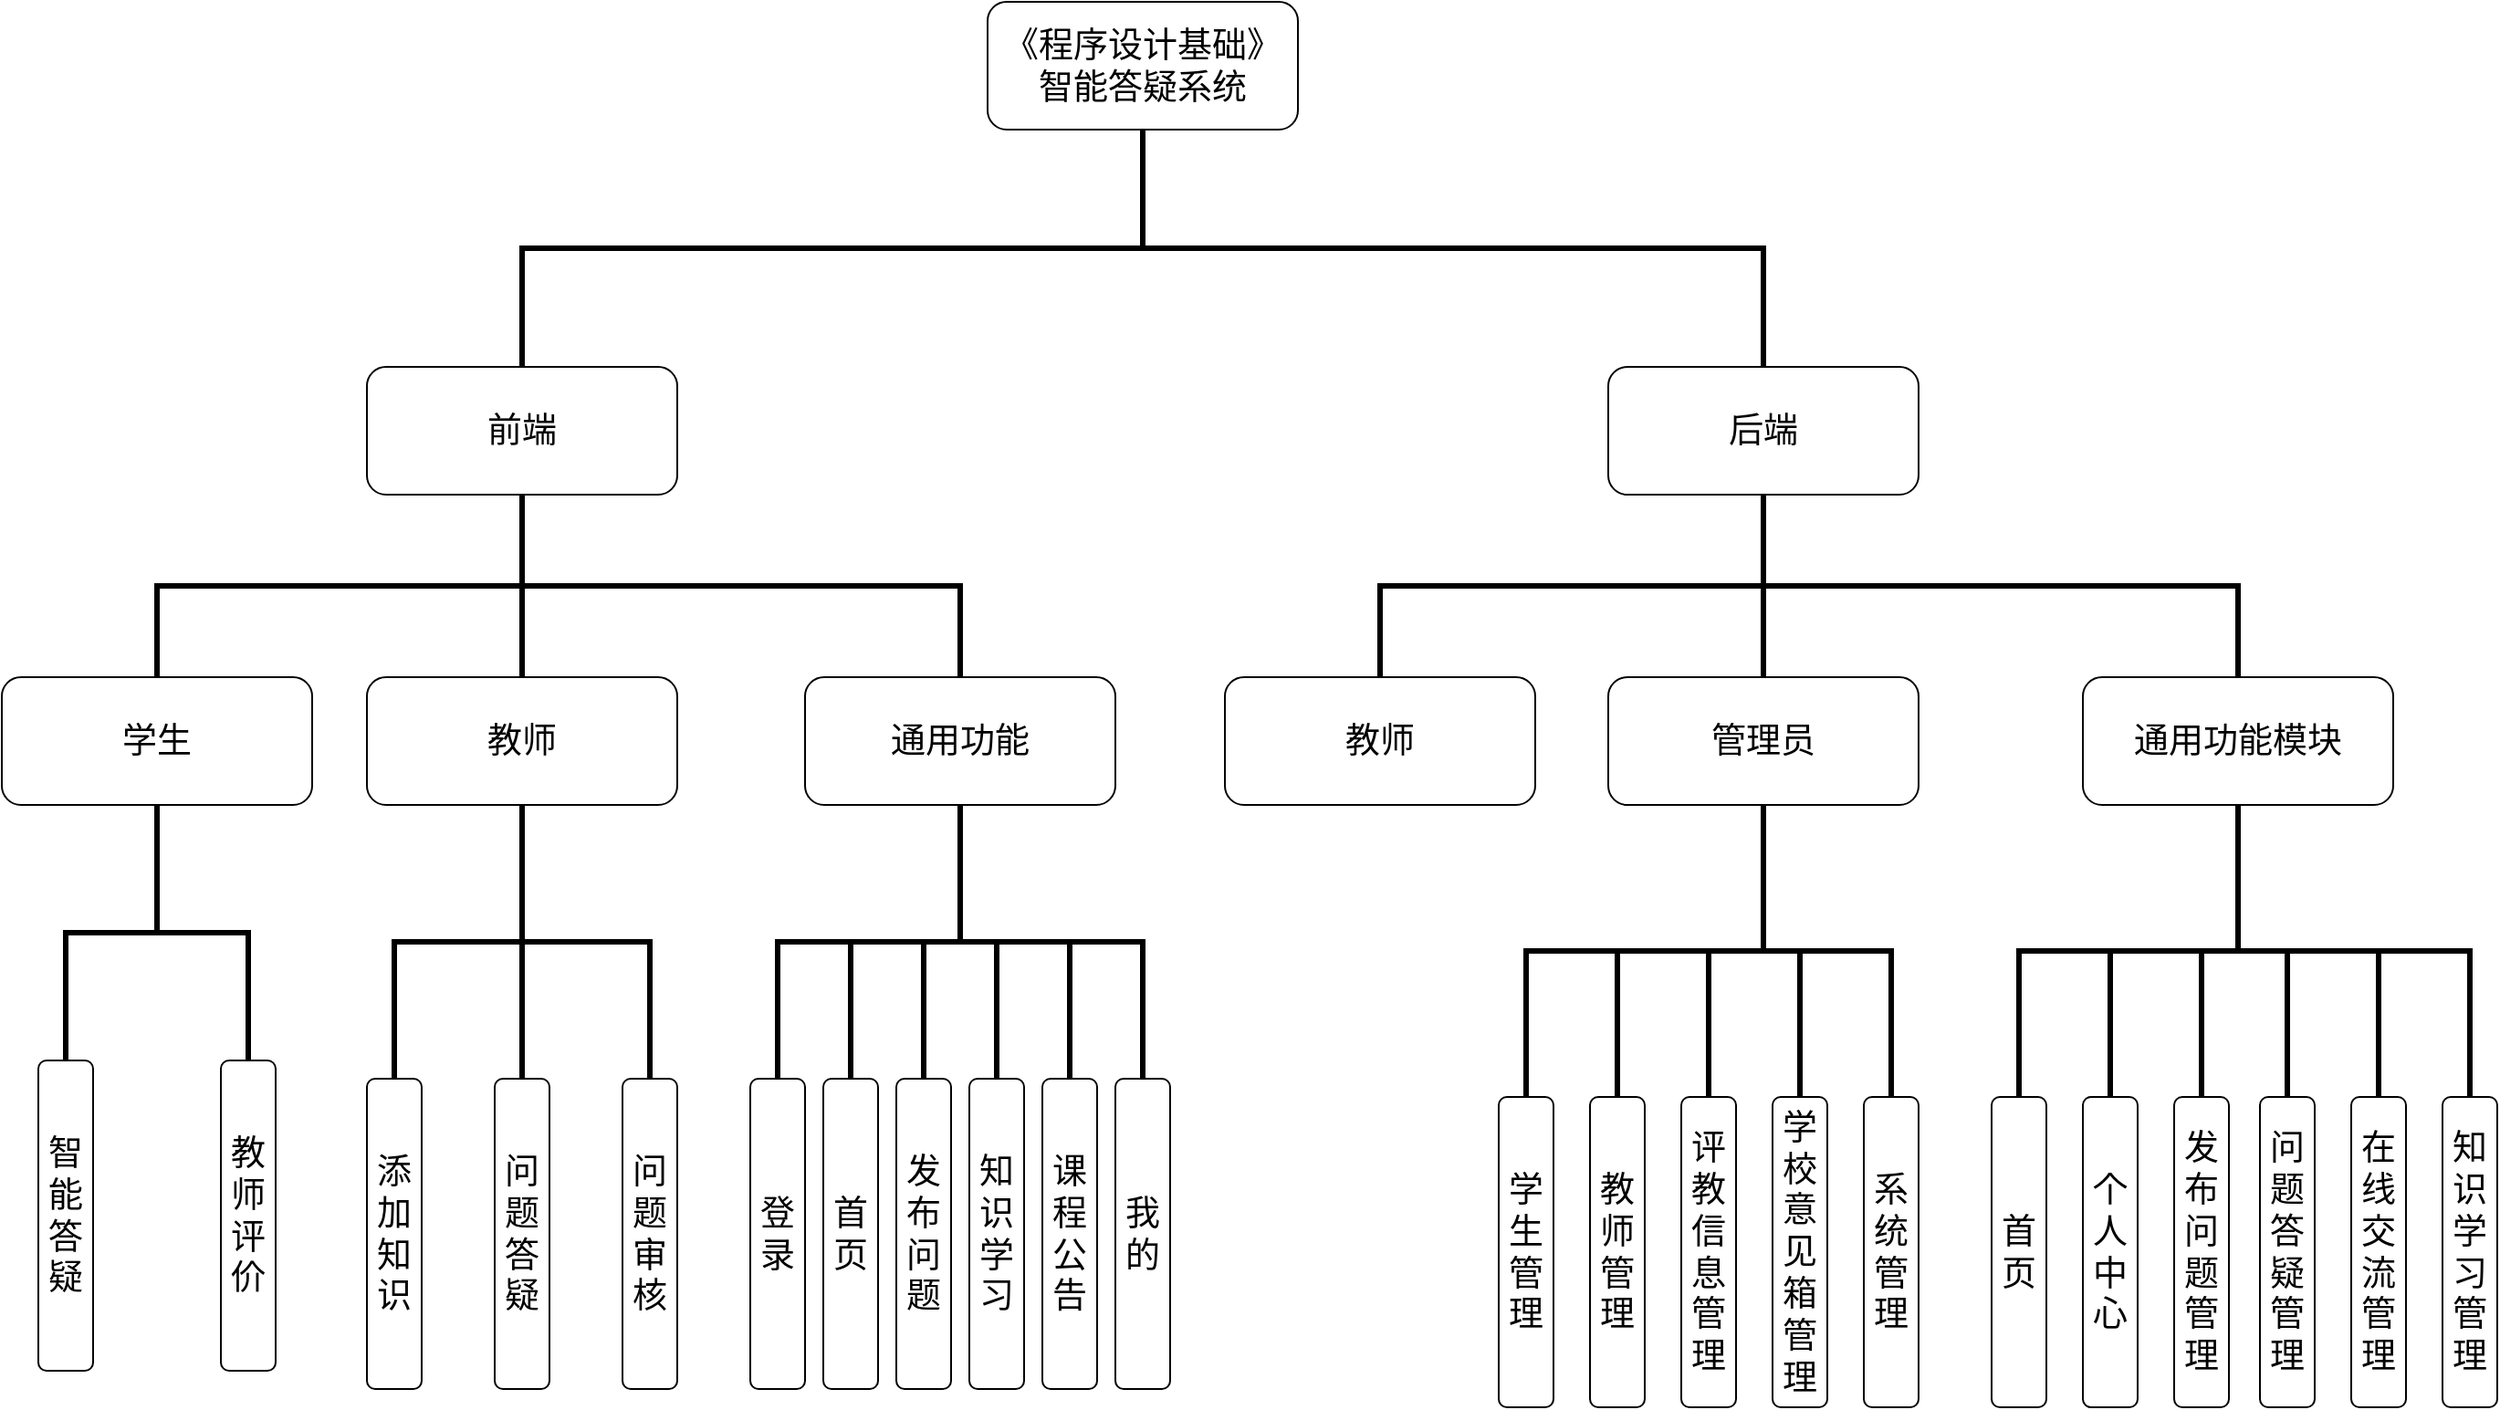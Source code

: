 <mxfile version="21.3.0" type="github">
  <diagram name="第 1 页" id="jqJrd9Sck8A6dQ75Ne0t">
    <mxGraphModel dx="2500" dy="2087" grid="1" gridSize="10" guides="1" tooltips="1" connect="1" arrows="1" fold="1" page="1" pageScale="1" pageWidth="827" pageHeight="1169" math="0" shadow="0">
      <root>
        <mxCell id="0" />
        <mxCell id="1" parent="0" />
        <mxCell id="ayN-ifdYic-fvMNJGLhU-4" style="edgeStyle=orthogonalEdgeStyle;rounded=0;orthogonalLoop=1;jettySize=auto;html=1;exitX=0.5;exitY=1;exitDx=0;exitDy=0;entryX=0.5;entryY=0;entryDx=0;entryDy=0;endArrow=none;endFill=0;strokeWidth=3;" parent="1" source="ayN-ifdYic-fvMNJGLhU-1" target="ayN-ifdYic-fvMNJGLhU-2" edge="1">
          <mxGeometry relative="1" as="geometry" />
        </mxCell>
        <mxCell id="ayN-ifdYic-fvMNJGLhU-5" style="edgeStyle=orthogonalEdgeStyle;shape=connector;rounded=0;orthogonalLoop=1;jettySize=auto;html=1;exitX=0.5;exitY=1;exitDx=0;exitDy=0;entryX=0.5;entryY=0;entryDx=0;entryDy=0;labelBackgroundColor=default;strokeWidth=3;fontFamily=Helvetica;fontSize=11;fontColor=default;endArrow=none;endFill=0;" parent="1" source="ayN-ifdYic-fvMNJGLhU-1" target="ayN-ifdYic-fvMNJGLhU-3" edge="1">
          <mxGeometry relative="1" as="geometry" />
        </mxCell>
        <mxCell id="ayN-ifdYic-fvMNJGLhU-1" value="《程序设计基础》智能答疑系统" style="rounded=1;whiteSpace=wrap;html=1;fontSize=19;" parent="1" vertex="1">
          <mxGeometry x="160" y="-220" width="170" height="70" as="geometry" />
        </mxCell>
        <mxCell id="ayN-ifdYic-fvMNJGLhU-12" style="edgeStyle=orthogonalEdgeStyle;shape=connector;rounded=0;orthogonalLoop=1;jettySize=auto;html=1;exitX=0.5;exitY=1;exitDx=0;exitDy=0;entryX=0.5;entryY=0;entryDx=0;entryDy=0;labelBackgroundColor=default;strokeWidth=3;fontFamily=Helvetica;fontSize=11;fontColor=default;endArrow=none;endFill=0;" parent="1" source="ayN-ifdYic-fvMNJGLhU-2" target="ayN-ifdYic-fvMNJGLhU-6" edge="1">
          <mxGeometry relative="1" as="geometry" />
        </mxCell>
        <mxCell id="ayN-ifdYic-fvMNJGLhU-13" style="edgeStyle=orthogonalEdgeStyle;shape=connector;rounded=0;orthogonalLoop=1;jettySize=auto;html=1;exitX=0.5;exitY=1;exitDx=0;exitDy=0;entryX=0.5;entryY=0;entryDx=0;entryDy=0;labelBackgroundColor=default;strokeWidth=3;fontFamily=Helvetica;fontSize=11;fontColor=default;endArrow=none;endFill=0;" parent="1" source="ayN-ifdYic-fvMNJGLhU-2" target="ayN-ifdYic-fvMNJGLhU-7" edge="1">
          <mxGeometry relative="1" as="geometry" />
        </mxCell>
        <mxCell id="ayN-ifdYic-fvMNJGLhU-14" style="edgeStyle=orthogonalEdgeStyle;shape=connector;rounded=0;orthogonalLoop=1;jettySize=auto;html=1;exitX=0.5;exitY=1;exitDx=0;exitDy=0;entryX=0.5;entryY=0;entryDx=0;entryDy=0;labelBackgroundColor=default;strokeWidth=3;fontFamily=Helvetica;fontSize=11;fontColor=default;endArrow=none;endFill=0;" parent="1" source="ayN-ifdYic-fvMNJGLhU-2" target="ayN-ifdYic-fvMNJGLhU-8" edge="1">
          <mxGeometry relative="1" as="geometry" />
        </mxCell>
        <mxCell id="ayN-ifdYic-fvMNJGLhU-2" value="前端" style="rounded=1;whiteSpace=wrap;html=1;fontSize=19;" parent="1" vertex="1">
          <mxGeometry x="-180" y="-20" width="170" height="70" as="geometry" />
        </mxCell>
        <mxCell id="ayN-ifdYic-fvMNJGLhU-15" style="edgeStyle=orthogonalEdgeStyle;shape=connector;rounded=0;orthogonalLoop=1;jettySize=auto;html=1;exitX=0.5;exitY=1;exitDx=0;exitDy=0;entryX=0.5;entryY=0;entryDx=0;entryDy=0;labelBackgroundColor=default;strokeWidth=3;fontFamily=Helvetica;fontSize=11;fontColor=default;endArrow=none;endFill=0;" parent="1" source="ayN-ifdYic-fvMNJGLhU-3" target="ayN-ifdYic-fvMNJGLhU-9" edge="1">
          <mxGeometry relative="1" as="geometry" />
        </mxCell>
        <mxCell id="ayN-ifdYic-fvMNJGLhU-16" style="edgeStyle=orthogonalEdgeStyle;shape=connector;rounded=0;orthogonalLoop=1;jettySize=auto;html=1;exitX=0.5;exitY=1;exitDx=0;exitDy=0;entryX=0.5;entryY=0;entryDx=0;entryDy=0;labelBackgroundColor=default;strokeWidth=3;fontFamily=Helvetica;fontSize=11;fontColor=default;endArrow=none;endFill=0;" parent="1" source="ayN-ifdYic-fvMNJGLhU-3" target="ayN-ifdYic-fvMNJGLhU-10" edge="1">
          <mxGeometry relative="1" as="geometry" />
        </mxCell>
        <mxCell id="ayN-ifdYic-fvMNJGLhU-17" style="edgeStyle=orthogonalEdgeStyle;shape=connector;rounded=0;orthogonalLoop=1;jettySize=auto;html=1;exitX=0.5;exitY=1;exitDx=0;exitDy=0;entryX=0.5;entryY=0;entryDx=0;entryDy=0;labelBackgroundColor=default;strokeWidth=3;fontFamily=Helvetica;fontSize=11;fontColor=default;endArrow=none;endFill=0;" parent="1" source="ayN-ifdYic-fvMNJGLhU-3" target="ayN-ifdYic-fvMNJGLhU-11" edge="1">
          <mxGeometry relative="1" as="geometry" />
        </mxCell>
        <mxCell id="ayN-ifdYic-fvMNJGLhU-3" value="后端" style="rounded=1;whiteSpace=wrap;html=1;fontSize=19;" parent="1" vertex="1">
          <mxGeometry x="500" y="-20" width="170" height="70" as="geometry" />
        </mxCell>
        <mxCell id="ayN-ifdYic-fvMNJGLhU-30" style="edgeStyle=orthogonalEdgeStyle;shape=connector;rounded=0;orthogonalLoop=1;jettySize=auto;html=1;exitX=0.5;exitY=1;exitDx=0;exitDy=0;entryX=0.5;entryY=1;entryDx=0;entryDy=0;labelBackgroundColor=default;strokeWidth=3;fontFamily=Helvetica;fontSize=11;fontColor=default;endArrow=none;endFill=0;" parent="1" source="ayN-ifdYic-fvMNJGLhU-6" target="ayN-ifdYic-fvMNJGLhU-28" edge="1">
          <mxGeometry relative="1" as="geometry" />
        </mxCell>
        <mxCell id="ayN-ifdYic-fvMNJGLhU-31" style="edgeStyle=orthogonalEdgeStyle;shape=connector;rounded=0;orthogonalLoop=1;jettySize=auto;html=1;exitX=0.5;exitY=1;exitDx=0;exitDy=0;entryX=0.5;entryY=1;entryDx=0;entryDy=0;labelBackgroundColor=default;strokeWidth=3;fontFamily=Helvetica;fontSize=11;fontColor=default;endArrow=none;endFill=0;" parent="1" source="ayN-ifdYic-fvMNJGLhU-6" target="ayN-ifdYic-fvMNJGLhU-29" edge="1">
          <mxGeometry relative="1" as="geometry" />
        </mxCell>
        <mxCell id="ayN-ifdYic-fvMNJGLhU-6" value="学生" style="rounded=1;whiteSpace=wrap;html=1;fontSize=19;" parent="1" vertex="1">
          <mxGeometry x="-380" y="150" width="170" height="70" as="geometry" />
        </mxCell>
        <mxCell id="ayN-ifdYic-fvMNJGLhU-32" style="edgeStyle=orthogonalEdgeStyle;shape=connector;rounded=0;orthogonalLoop=1;jettySize=auto;html=1;exitX=0.5;exitY=1;exitDx=0;exitDy=0;entryX=0.5;entryY=1;entryDx=0;entryDy=0;labelBackgroundColor=default;strokeWidth=3;fontFamily=Helvetica;fontSize=11;fontColor=default;endArrow=none;endFill=0;" parent="1" source="ayN-ifdYic-fvMNJGLhU-7" target="ayN-ifdYic-fvMNJGLhU-26" edge="1">
          <mxGeometry relative="1" as="geometry" />
        </mxCell>
        <mxCell id="ayN-ifdYic-fvMNJGLhU-7" value="教师" style="rounded=1;whiteSpace=wrap;html=1;fontSize=19;" parent="1" vertex="1">
          <mxGeometry x="-180" y="150" width="170" height="70" as="geometry" />
        </mxCell>
        <mxCell id="ayN-ifdYic-fvMNJGLhU-35" style="edgeStyle=orthogonalEdgeStyle;shape=connector;rounded=0;orthogonalLoop=1;jettySize=auto;html=1;exitX=0.5;exitY=1;exitDx=0;exitDy=0;entryX=0.5;entryY=1;entryDx=0;entryDy=0;labelBackgroundColor=default;strokeWidth=3;fontFamily=Helvetica;fontSize=11;fontColor=default;endArrow=none;endFill=0;" parent="1" source="ayN-ifdYic-fvMNJGLhU-8" target="ayN-ifdYic-fvMNJGLhU-18" edge="1">
          <mxGeometry relative="1" as="geometry" />
        </mxCell>
        <mxCell id="ayN-ifdYic-fvMNJGLhU-8" value="通用功能" style="rounded=1;whiteSpace=wrap;html=1;fontSize=19;" parent="1" vertex="1">
          <mxGeometry x="60" y="150" width="170" height="70" as="geometry" />
        </mxCell>
        <mxCell id="ayN-ifdYic-fvMNJGLhU-9" value="教师" style="rounded=1;whiteSpace=wrap;html=1;fontSize=19;" parent="1" vertex="1">
          <mxGeometry x="290" y="150" width="170" height="70" as="geometry" />
        </mxCell>
        <mxCell id="ayN-ifdYic-fvMNJGLhU-55" style="edgeStyle=orthogonalEdgeStyle;shape=connector;rounded=0;orthogonalLoop=1;jettySize=auto;html=1;exitX=0.5;exitY=1;exitDx=0;exitDy=0;entryX=0.5;entryY=1;entryDx=0;entryDy=0;labelBackgroundColor=default;strokeWidth=3;fontFamily=Helvetica;fontSize=11;fontColor=default;endArrow=none;endFill=0;" parent="1" source="ayN-ifdYic-fvMNJGLhU-10" target="ayN-ifdYic-fvMNJGLhU-50" edge="1">
          <mxGeometry relative="1" as="geometry" />
        </mxCell>
        <mxCell id="ayN-ifdYic-fvMNJGLhU-57" style="edgeStyle=orthogonalEdgeStyle;shape=connector;rounded=0;orthogonalLoop=1;jettySize=auto;html=1;exitX=0.5;exitY=1;exitDx=0;exitDy=0;entryX=0.5;entryY=1;entryDx=0;entryDy=0;labelBackgroundColor=default;strokeWidth=3;fontFamily=Helvetica;fontSize=11;fontColor=default;endArrow=none;endFill=0;" parent="1" source="ayN-ifdYic-fvMNJGLhU-10" target="ayN-ifdYic-fvMNJGLhU-49" edge="1">
          <mxGeometry relative="1" as="geometry" />
        </mxCell>
        <mxCell id="ayN-ifdYic-fvMNJGLhU-59" style="edgeStyle=orthogonalEdgeStyle;shape=connector;rounded=0;orthogonalLoop=1;jettySize=auto;html=1;exitX=0.5;exitY=1;exitDx=0;exitDy=0;entryX=0.5;entryY=1;entryDx=0;entryDy=0;labelBackgroundColor=default;strokeWidth=3;fontFamily=Helvetica;fontSize=11;fontColor=default;endArrow=none;endFill=0;" parent="1" source="ayN-ifdYic-fvMNJGLhU-10" target="ayN-ifdYic-fvMNJGLhU-46" edge="1">
          <mxGeometry relative="1" as="geometry" />
        </mxCell>
        <mxCell id="ayN-ifdYic-fvMNJGLhU-61" style="edgeStyle=orthogonalEdgeStyle;shape=connector;rounded=0;orthogonalLoop=1;jettySize=auto;html=1;exitX=0.5;exitY=1;exitDx=0;exitDy=0;entryX=0.5;entryY=1;entryDx=0;entryDy=0;labelBackgroundColor=default;strokeWidth=3;fontFamily=Helvetica;fontSize=11;fontColor=default;endArrow=none;endFill=0;" parent="1" source="ayN-ifdYic-fvMNJGLhU-10" target="ayN-ifdYic-fvMNJGLhU-44" edge="1">
          <mxGeometry relative="1" as="geometry" />
        </mxCell>
        <mxCell id="ayN-ifdYic-fvMNJGLhU-63" style="edgeStyle=orthogonalEdgeStyle;shape=connector;rounded=0;orthogonalLoop=1;jettySize=auto;html=1;exitX=0.5;exitY=1;exitDx=0;exitDy=0;entryX=0.5;entryY=1;entryDx=0;entryDy=0;labelBackgroundColor=default;strokeWidth=3;fontFamily=Helvetica;fontSize=11;fontColor=default;endArrow=none;endFill=0;" parent="1" source="ayN-ifdYic-fvMNJGLhU-10" target="ayN-ifdYic-fvMNJGLhU-43" edge="1">
          <mxGeometry relative="1" as="geometry" />
        </mxCell>
        <mxCell id="ayN-ifdYic-fvMNJGLhU-10" value="管理员" style="rounded=1;whiteSpace=wrap;html=1;fontSize=19;" parent="1" vertex="1">
          <mxGeometry x="500" y="150" width="170" height="70" as="geometry" />
        </mxCell>
        <mxCell id="ayN-ifdYic-fvMNJGLhU-56" style="edgeStyle=orthogonalEdgeStyle;shape=connector;rounded=0;orthogonalLoop=1;jettySize=auto;html=1;exitX=0.5;exitY=1;exitDx=0;exitDy=0;entryX=0.5;entryY=1;entryDx=0;entryDy=0;labelBackgroundColor=default;strokeWidth=3;fontFamily=Helvetica;fontSize=11;fontColor=default;endArrow=none;endFill=0;" parent="1" source="ayN-ifdYic-fvMNJGLhU-11" target="ayN-ifdYic-fvMNJGLhU-52" edge="1">
          <mxGeometry relative="1" as="geometry" />
        </mxCell>
        <mxCell id="ayN-ifdYic-fvMNJGLhU-58" style="edgeStyle=orthogonalEdgeStyle;shape=connector;rounded=0;orthogonalLoop=1;jettySize=auto;html=1;exitX=0.5;exitY=1;exitDx=0;exitDy=0;entryX=0.5;entryY=1;entryDx=0;entryDy=0;labelBackgroundColor=default;strokeWidth=3;fontFamily=Helvetica;fontSize=11;fontColor=default;endArrow=none;endFill=0;" parent="1" source="ayN-ifdYic-fvMNJGLhU-11" target="ayN-ifdYic-fvMNJGLhU-48" edge="1">
          <mxGeometry relative="1" as="geometry" />
        </mxCell>
        <mxCell id="ayN-ifdYic-fvMNJGLhU-60" style="edgeStyle=orthogonalEdgeStyle;shape=connector;rounded=0;orthogonalLoop=1;jettySize=auto;html=1;exitX=0.5;exitY=1;exitDx=0;exitDy=0;entryX=0.5;entryY=1;entryDx=0;entryDy=0;labelBackgroundColor=default;strokeWidth=3;fontFamily=Helvetica;fontSize=11;fontColor=default;endArrow=none;endFill=0;" parent="1" source="ayN-ifdYic-fvMNJGLhU-11" target="ayN-ifdYic-fvMNJGLhU-51" edge="1">
          <mxGeometry relative="1" as="geometry" />
        </mxCell>
        <mxCell id="ayN-ifdYic-fvMNJGLhU-62" style="edgeStyle=orthogonalEdgeStyle;shape=connector;rounded=0;orthogonalLoop=1;jettySize=auto;html=1;exitX=0.5;exitY=1;exitDx=0;exitDy=0;entryX=0.5;entryY=1;entryDx=0;entryDy=0;labelBackgroundColor=default;strokeWidth=3;fontFamily=Helvetica;fontSize=11;fontColor=default;endArrow=none;endFill=0;" parent="1" source="ayN-ifdYic-fvMNJGLhU-11" target="ayN-ifdYic-fvMNJGLhU-47" edge="1">
          <mxGeometry relative="1" as="geometry" />
        </mxCell>
        <mxCell id="ayN-ifdYic-fvMNJGLhU-64" style="edgeStyle=orthogonalEdgeStyle;shape=connector;rounded=0;orthogonalLoop=1;jettySize=auto;html=1;exitX=0.5;exitY=1;exitDx=0;exitDy=0;entryX=0.5;entryY=1;entryDx=0;entryDy=0;labelBackgroundColor=default;strokeWidth=3;fontFamily=Helvetica;fontSize=11;fontColor=default;endArrow=none;endFill=0;" parent="1" source="ayN-ifdYic-fvMNJGLhU-11" target="ayN-ifdYic-fvMNJGLhU-45" edge="1">
          <mxGeometry relative="1" as="geometry" />
        </mxCell>
        <mxCell id="ayN-ifdYic-fvMNJGLhU-65" style="edgeStyle=orthogonalEdgeStyle;shape=connector;rounded=0;orthogonalLoop=1;jettySize=auto;html=1;exitX=0.5;exitY=1;exitDx=0;exitDy=0;entryX=0.5;entryY=1;entryDx=0;entryDy=0;labelBackgroundColor=default;strokeWidth=3;fontFamily=Helvetica;fontSize=11;fontColor=default;endArrow=none;endFill=0;" parent="1" source="ayN-ifdYic-fvMNJGLhU-11" target="ayN-ifdYic-fvMNJGLhU-42" edge="1">
          <mxGeometry relative="1" as="geometry" />
        </mxCell>
        <mxCell id="ayN-ifdYic-fvMNJGLhU-11" value="通用功能模块" style="rounded=1;whiteSpace=wrap;html=1;fontSize=19;" parent="1" vertex="1">
          <mxGeometry x="760" y="150" width="170" height="70" as="geometry" />
        </mxCell>
        <mxCell id="ayN-ifdYic-fvMNJGLhU-18" value="登录" style="rounded=1;fontSize=19;fontFamily=Times New Roman;flipV=0;flipH=0;direction=west;whiteSpace=wrap;html=1;horizontal=1;" parent="1" vertex="1">
          <mxGeometry x="30" y="370" width="30" height="170" as="geometry" />
        </mxCell>
        <mxCell id="ayN-ifdYic-fvMNJGLhU-40" style="edgeStyle=orthogonalEdgeStyle;shape=connector;rounded=0;orthogonalLoop=1;jettySize=auto;html=1;exitX=0.5;exitY=1;exitDx=0;exitDy=0;entryX=0.5;entryY=1;entryDx=0;entryDy=0;labelBackgroundColor=default;strokeWidth=3;fontFamily=Helvetica;fontSize=11;fontColor=default;endArrow=none;endFill=0;" parent="1" source="ayN-ifdYic-fvMNJGLhU-19" target="ayN-ifdYic-fvMNJGLhU-8" edge="1">
          <mxGeometry relative="1" as="geometry" />
        </mxCell>
        <mxCell id="ayN-ifdYic-fvMNJGLhU-19" value="知识学习" style="rounded=1;fontSize=19;fontFamily=Times New Roman;flipV=0;flipH=0;direction=west;whiteSpace=wrap;html=1;horizontal=1;" parent="1" vertex="1">
          <mxGeometry x="150" y="370" width="30" height="170" as="geometry" />
        </mxCell>
        <mxCell id="ayN-ifdYic-fvMNJGLhU-37" style="edgeStyle=orthogonalEdgeStyle;shape=connector;rounded=0;orthogonalLoop=1;jettySize=auto;html=1;exitX=0.5;exitY=1;exitDx=0;exitDy=0;entryX=0.5;entryY=1;entryDx=0;entryDy=0;labelBackgroundColor=default;strokeWidth=3;fontFamily=Helvetica;fontSize=11;fontColor=default;endArrow=none;endFill=0;" parent="1" source="ayN-ifdYic-fvMNJGLhU-20" target="ayN-ifdYic-fvMNJGLhU-8" edge="1">
          <mxGeometry relative="1" as="geometry" />
        </mxCell>
        <mxCell id="ayN-ifdYic-fvMNJGLhU-20" value="首页" style="rounded=1;fontSize=19;fontFamily=Times New Roman;flipV=0;flipH=0;direction=west;whiteSpace=wrap;html=1;horizontal=1;" parent="1" vertex="1">
          <mxGeometry x="70" y="370" width="30" height="170" as="geometry" />
        </mxCell>
        <mxCell id="ayN-ifdYic-fvMNJGLhU-38" style="edgeStyle=orthogonalEdgeStyle;shape=connector;rounded=0;orthogonalLoop=1;jettySize=auto;html=1;exitX=0.5;exitY=1;exitDx=0;exitDy=0;entryX=0.5;entryY=1;entryDx=0;entryDy=0;labelBackgroundColor=default;strokeWidth=3;fontFamily=Helvetica;fontSize=11;fontColor=default;endArrow=none;endFill=0;" parent="1" source="ayN-ifdYic-fvMNJGLhU-22" target="ayN-ifdYic-fvMNJGLhU-8" edge="1">
          <mxGeometry relative="1" as="geometry" />
        </mxCell>
        <mxCell id="ayN-ifdYic-fvMNJGLhU-22" value="发布问题" style="rounded=1;fontSize=19;fontFamily=Times New Roman;flipV=0;flipH=0;direction=west;whiteSpace=wrap;html=1;horizontal=1;" parent="1" vertex="1">
          <mxGeometry x="110" y="370" width="30" height="170" as="geometry" />
        </mxCell>
        <mxCell id="ayN-ifdYic-fvMNJGLhU-41" style="edgeStyle=orthogonalEdgeStyle;shape=connector;rounded=0;orthogonalLoop=1;jettySize=auto;html=1;exitX=0.5;exitY=1;exitDx=0;exitDy=0;entryX=0.5;entryY=1;entryDx=0;entryDy=0;labelBackgroundColor=default;strokeWidth=3;fontFamily=Helvetica;fontSize=11;fontColor=default;endArrow=none;endFill=0;" parent="1" source="ayN-ifdYic-fvMNJGLhU-23" target="ayN-ifdYic-fvMNJGLhU-8" edge="1">
          <mxGeometry relative="1" as="geometry" />
        </mxCell>
        <mxCell id="ayN-ifdYic-fvMNJGLhU-23" value="课程公告" style="rounded=1;fontSize=19;fontFamily=Times New Roman;flipV=0;flipH=0;direction=west;whiteSpace=wrap;html=1;horizontal=1;" parent="1" vertex="1">
          <mxGeometry x="190" y="370" width="30" height="170" as="geometry" />
        </mxCell>
        <mxCell id="ayN-ifdYic-fvMNJGLhU-39" style="edgeStyle=orthogonalEdgeStyle;shape=connector;rounded=0;orthogonalLoop=1;jettySize=auto;html=1;exitX=0.5;exitY=1;exitDx=0;exitDy=0;entryX=0.5;entryY=1;entryDx=0;entryDy=0;labelBackgroundColor=default;strokeWidth=3;fontFamily=Helvetica;fontSize=11;fontColor=default;endArrow=none;endFill=0;" parent="1" source="ayN-ifdYic-fvMNJGLhU-24" target="ayN-ifdYic-fvMNJGLhU-8" edge="1">
          <mxGeometry relative="1" as="geometry" />
        </mxCell>
        <mxCell id="ayN-ifdYic-fvMNJGLhU-24" value="我的" style="rounded=1;fontSize=19;fontFamily=Times New Roman;flipV=0;flipH=0;direction=west;whiteSpace=wrap;html=1;horizontal=1;" parent="1" vertex="1">
          <mxGeometry x="230" y="370" width="30" height="170" as="geometry" />
        </mxCell>
        <mxCell id="ayN-ifdYic-fvMNJGLhU-33" style="edgeStyle=orthogonalEdgeStyle;shape=connector;rounded=0;orthogonalLoop=1;jettySize=auto;html=1;exitX=0.5;exitY=1;exitDx=0;exitDy=0;labelBackgroundColor=default;strokeWidth=3;fontFamily=Helvetica;fontSize=11;fontColor=default;endArrow=none;endFill=0;entryX=0.5;entryY=1;entryDx=0;entryDy=0;" parent="1" source="ayN-ifdYic-fvMNJGLhU-25" edge="1" target="ayN-ifdYic-fvMNJGLhU-7">
          <mxGeometry relative="1" as="geometry">
            <mxPoint x="-95" y="320" as="targetPoint" />
          </mxGeometry>
        </mxCell>
        <mxCell id="ayN-ifdYic-fvMNJGLhU-25" value="问题答疑" style="rounded=1;fontSize=19;fontFamily=Times New Roman;flipV=0;flipH=0;direction=west;whiteSpace=wrap;html=1;horizontal=1;" parent="1" vertex="1">
          <mxGeometry x="-110" y="370" width="30" height="170" as="geometry" />
        </mxCell>
        <mxCell id="ayN-ifdYic-fvMNJGLhU-26" value="添加知识" style="rounded=1;fontSize=19;fontFamily=Times New Roman;flipV=0;flipH=0;direction=west;whiteSpace=wrap;html=1;horizontal=1;" parent="1" vertex="1">
          <mxGeometry x="-180" y="370" width="30" height="170" as="geometry" />
        </mxCell>
        <mxCell id="ayN-ifdYic-fvMNJGLhU-34" style="edgeStyle=orthogonalEdgeStyle;shape=connector;rounded=0;orthogonalLoop=1;jettySize=auto;html=1;exitX=0.5;exitY=1;exitDx=0;exitDy=0;entryX=0.5;entryY=1;entryDx=0;entryDy=0;labelBackgroundColor=default;strokeWidth=3;fontFamily=Helvetica;fontSize=11;fontColor=default;endArrow=none;endFill=0;" parent="1" source="ayN-ifdYic-fvMNJGLhU-27" target="ayN-ifdYic-fvMNJGLhU-7" edge="1">
          <mxGeometry relative="1" as="geometry" />
        </mxCell>
        <mxCell id="ayN-ifdYic-fvMNJGLhU-27" value="问题审核" style="rounded=1;fontSize=19;fontFamily=Times New Roman;flipV=0;flipH=0;direction=west;whiteSpace=wrap;html=1;horizontal=1;" parent="1" vertex="1">
          <mxGeometry x="-40" y="370" width="30" height="170" as="geometry" />
        </mxCell>
        <mxCell id="ayN-ifdYic-fvMNJGLhU-28" value="智能答疑" style="rounded=1;fontSize=19;fontFamily=Times New Roman;flipV=0;flipH=0;direction=west;whiteSpace=wrap;html=1;horizontal=1;" parent="1" vertex="1">
          <mxGeometry x="-360" y="360" width="30" height="170" as="geometry" />
        </mxCell>
        <mxCell id="ayN-ifdYic-fvMNJGLhU-29" value="教师评价" style="rounded=1;fontSize=19;fontFamily=Times New Roman;flipV=0;flipH=0;direction=west;whiteSpace=wrap;html=1;horizontal=1;" parent="1" vertex="1">
          <mxGeometry x="-260" y="360" width="30" height="170" as="geometry" />
        </mxCell>
        <mxCell id="ayN-ifdYic-fvMNJGLhU-42" value="知识学习管理" style="rounded=1;fontSize=19;fontFamily=Times New Roman;flipV=0;flipH=0;direction=west;whiteSpace=wrap;html=1;horizontal=1;" parent="1" vertex="1">
          <mxGeometry x="957" y="380" width="30" height="170" as="geometry" />
        </mxCell>
        <mxCell id="ayN-ifdYic-fvMNJGLhU-43" value="系统管理" style="rounded=1;fontSize=19;fontFamily=Times New Roman;flipV=0;flipH=0;direction=west;whiteSpace=wrap;html=1;horizontal=1;" parent="1" vertex="1">
          <mxGeometry x="640" y="380" width="30" height="170" as="geometry" />
        </mxCell>
        <mxCell id="ayN-ifdYic-fvMNJGLhU-44" value="学校意见箱管理" style="rounded=1;fontSize=19;fontFamily=Times New Roman;flipV=0;flipH=0;direction=west;whiteSpace=wrap;html=1;horizontal=1;" parent="1" vertex="1">
          <mxGeometry x="590" y="380" width="30" height="170" as="geometry" />
        </mxCell>
        <mxCell id="ayN-ifdYic-fvMNJGLhU-45" value="在线交流管理" style="rounded=1;fontSize=19;fontFamily=Times New Roman;flipV=0;flipH=0;direction=west;whiteSpace=wrap;html=1;horizontal=1;" parent="1" vertex="1">
          <mxGeometry x="907" y="380" width="30" height="170" as="geometry" />
        </mxCell>
        <mxCell id="ayN-ifdYic-fvMNJGLhU-46" value="评教信息管理" style="rounded=1;fontSize=19;fontFamily=Times New Roman;flipV=0;flipH=0;direction=west;whiteSpace=wrap;html=1;horizontal=1;" parent="1" vertex="1">
          <mxGeometry x="540" y="380" width="30" height="170" as="geometry" />
        </mxCell>
        <mxCell id="ayN-ifdYic-fvMNJGLhU-47" value="问题答疑管理" style="rounded=1;fontSize=19;fontFamily=Times New Roman;flipV=0;flipH=0;direction=west;whiteSpace=wrap;html=1;horizontal=1;" parent="1" vertex="1">
          <mxGeometry x="857" y="380" width="30" height="170" as="geometry" />
        </mxCell>
        <mxCell id="ayN-ifdYic-fvMNJGLhU-48" value="发布问题管理" style="rounded=1;fontSize=19;fontFamily=Times New Roman;flipV=0;flipH=0;direction=west;whiteSpace=wrap;html=1;horizontal=1;" parent="1" vertex="1">
          <mxGeometry x="810" y="380" width="30" height="170" as="geometry" />
        </mxCell>
        <mxCell id="ayN-ifdYic-fvMNJGLhU-49" value="教师管理" style="rounded=1;fontSize=19;fontFamily=Times New Roman;flipV=0;flipH=0;direction=west;whiteSpace=wrap;html=1;horizontal=1;" parent="1" vertex="1">
          <mxGeometry x="490" y="380" width="30" height="170" as="geometry" />
        </mxCell>
        <mxCell id="ayN-ifdYic-fvMNJGLhU-50" value="学生管理" style="rounded=1;fontSize=19;fontFamily=Times New Roman;flipV=0;flipH=0;direction=west;whiteSpace=wrap;html=1;horizontal=1;" parent="1" vertex="1">
          <mxGeometry x="440" y="380" width="30" height="170" as="geometry" />
        </mxCell>
        <mxCell id="ayN-ifdYic-fvMNJGLhU-51" value="个人中心" style="rounded=1;fontSize=19;fontFamily=Times New Roman;flipV=0;flipH=0;direction=west;whiteSpace=wrap;html=1;horizontal=1;" parent="1" vertex="1">
          <mxGeometry x="760" y="380" width="30" height="170" as="geometry" />
        </mxCell>
        <mxCell id="ayN-ifdYic-fvMNJGLhU-52" value="首页" style="rounded=1;fontSize=19;fontFamily=Times New Roman;flipV=0;flipH=0;direction=west;whiteSpace=wrap;html=1;horizontal=1;" parent="1" vertex="1">
          <mxGeometry x="710" y="380" width="30" height="170" as="geometry" />
        </mxCell>
      </root>
    </mxGraphModel>
  </diagram>
</mxfile>

